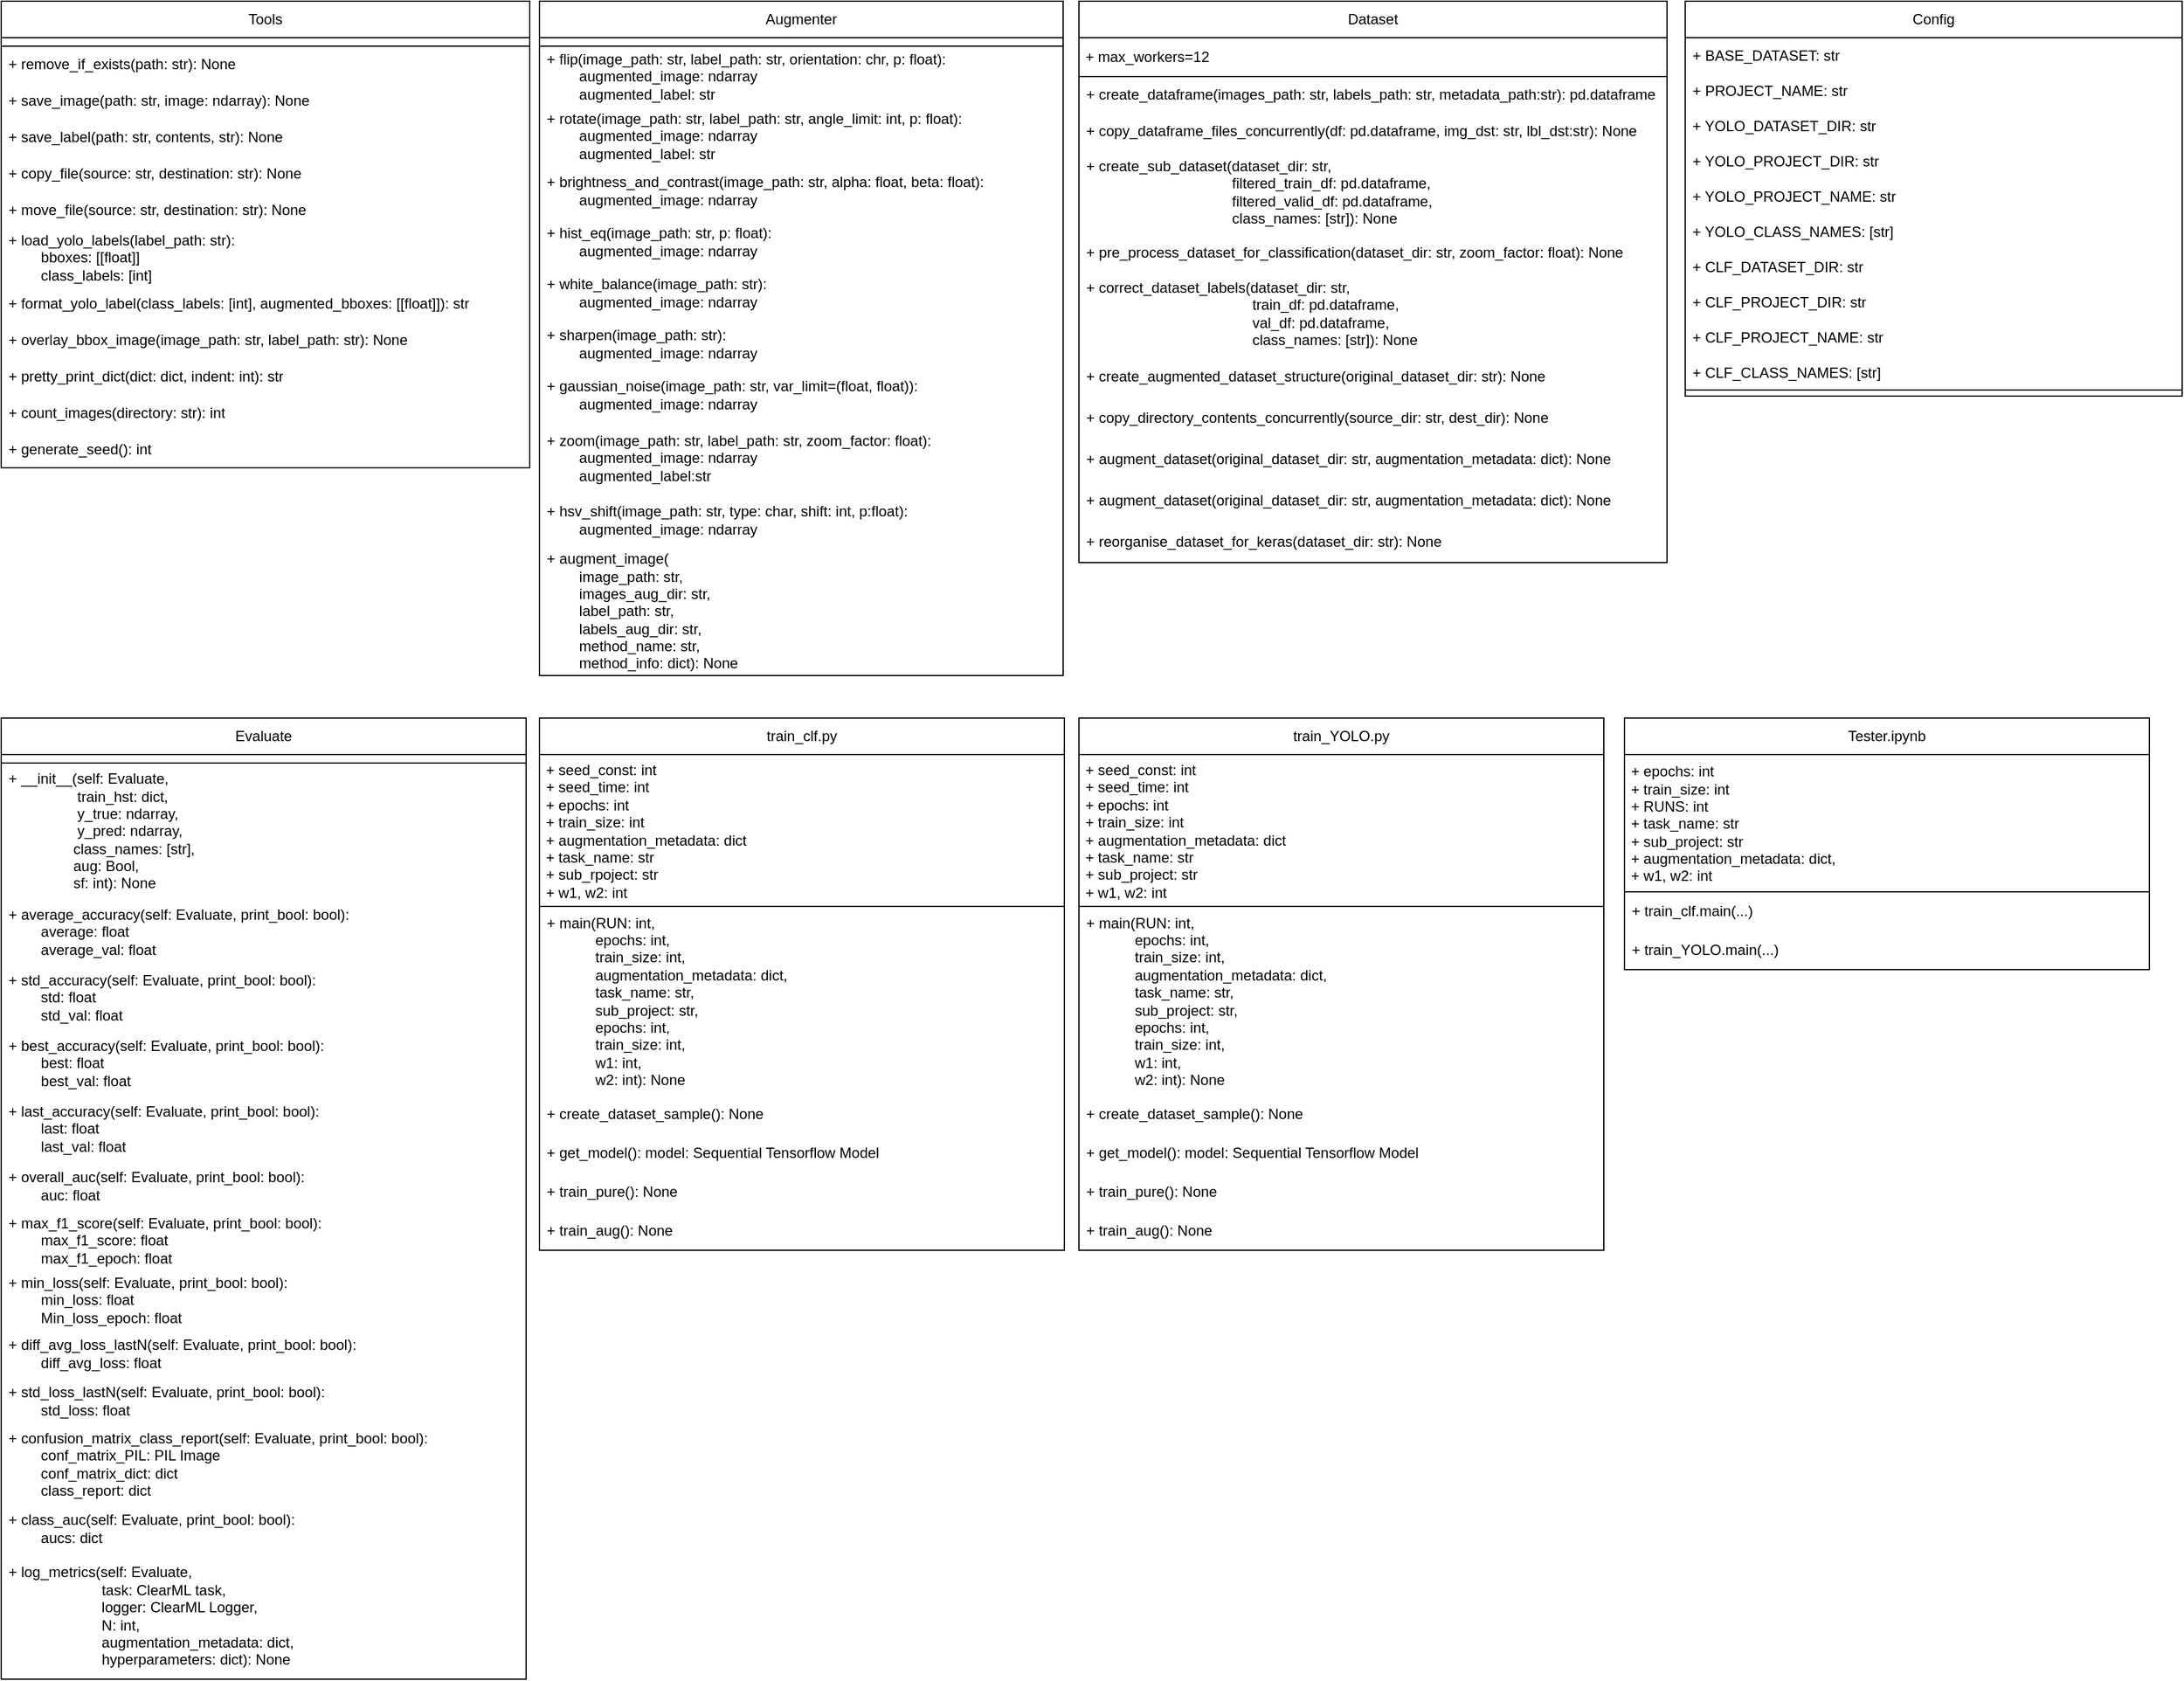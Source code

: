 <mxfile version="24.2.5" type="device">
  <diagram name="Page-1" id="jwdiSO0T2RPL26EpH5Y4">
    <mxGraphModel dx="2314" dy="1196" grid="0" gridSize="10" guides="1" tooltips="1" connect="1" arrows="1" fold="1" page="1" pageScale="1" pageWidth="3300" pageHeight="4681" math="0" shadow="0">
      <root>
        <mxCell id="0" />
        <mxCell id="1" parent="0" />
        <mxCell id="nGlid799hZtoj7pSC51s-5" value="Tools" style="swimlane;fontStyle=0;childLayout=stackLayout;horizontal=1;startSize=30;horizontalStack=0;resizeParent=1;resizeParentMax=0;resizeLast=0;collapsible=1;marginBottom=0;whiteSpace=wrap;html=1;" parent="1" vertex="1">
          <mxGeometry x="72" y="30" width="435" height="384" as="geometry">
            <mxRectangle x="72" y="30" width="63" height="30" as="alternateBounds" />
          </mxGeometry>
        </mxCell>
        <mxCell id="nGlid799hZtoj7pSC51s-9" value="" style="rounded=0;whiteSpace=wrap;html=1;" parent="nGlid799hZtoj7pSC51s-5" vertex="1">
          <mxGeometry y="30" width="435" height="7" as="geometry" />
        </mxCell>
        <mxCell id="nGlid799hZtoj7pSC51s-6" value="+ remove_if_exists(path: str): None" style="text;strokeColor=none;fillColor=none;align=left;verticalAlign=middle;spacingLeft=4;spacingRight=4;overflow=hidden;points=[[0,0.5],[1,0.5]];portConstraint=eastwest;rotatable=0;whiteSpace=wrap;html=1;" parent="nGlid799hZtoj7pSC51s-5" vertex="1">
          <mxGeometry y="37" width="435" height="30" as="geometry" />
        </mxCell>
        <mxCell id="nGlid799hZtoj7pSC51s-7" value="+ save_image(path: str, image: ndarray): None" style="text;strokeColor=none;fillColor=none;align=left;verticalAlign=middle;spacingLeft=4;spacingRight=4;overflow=hidden;points=[[0,0.5],[1,0.5]];portConstraint=eastwest;rotatable=0;whiteSpace=wrap;html=1;" parent="nGlid799hZtoj7pSC51s-5" vertex="1">
          <mxGeometry y="67" width="435" height="30" as="geometry" />
        </mxCell>
        <mxCell id="nGlid799hZtoj7pSC51s-8" value="+ save_label(path: str, contents, str): None" style="text;strokeColor=none;fillColor=none;align=left;verticalAlign=middle;spacingLeft=4;spacingRight=4;overflow=hidden;points=[[0,0.5],[1,0.5]];portConstraint=eastwest;rotatable=0;whiteSpace=wrap;html=1;" parent="nGlid799hZtoj7pSC51s-5" vertex="1">
          <mxGeometry y="97" width="435" height="30" as="geometry" />
        </mxCell>
        <mxCell id="nGlid799hZtoj7pSC51s-13" value="+ copy_file(source: str, destination: str): None&lt;span style=&quot;color: rgba(0, 0, 0, 0); font-family: monospace; font-size: 0px; text-wrap: nowrap;&quot;&gt;%3CmxGraphModel%3E%3Croot%3E%3CmxCell%20id%3D%220%22%2F%3E%3CmxCell%20id%3D%221%22%20parent%3D%220%22%2F%3E%3CmxCell%20id%3D%222%22%20value%3D%22%2B%20save_label(path%2C%20contents)%22%20style%3D%22text%3BstrokeColor%3Dnone%3BfillColor%3Dnone%3Balign%3Dleft%3BverticalAlign%3Dmiddle%3BspacingLeft%3D4%3BspacingRight%3D4%3Boverflow%3Dhidden%3Bpoints%3D%5B%5B0%2C0.5%5D%2C%5B1%2C0.5%5D%5D%3BportConstraint%3Deastwest%3Brotatable%3D0%3BwhiteSpace%3Dwrap%3Bhtml%3D1%3B%22%20vertex%3D%221%22%20parent%3D%221%22%3E%3CmxGeometry%20x%3D%2272%22%20y%3D%22127%22%20width%3D%22248%22%20height%3D%2230%22%20as%3D%22geometry%22%2F%3E%3C%2FmxCell%3E%3C%2Froot%3E%3C%2FmxGraphModel%3E&lt;/span&gt;" style="text;strokeColor=none;fillColor=none;align=left;verticalAlign=middle;spacingLeft=4;spacingRight=4;overflow=hidden;points=[[0,0.5],[1,0.5]];portConstraint=eastwest;rotatable=0;whiteSpace=wrap;html=1;" parent="nGlid799hZtoj7pSC51s-5" vertex="1">
          <mxGeometry y="127" width="435" height="30" as="geometry" />
        </mxCell>
        <mxCell id="nGlid799hZtoj7pSC51s-14" value="+ move_file(source: str, destination: str): None" style="text;strokeColor=none;fillColor=none;align=left;verticalAlign=middle;spacingLeft=4;spacingRight=4;overflow=hidden;points=[[0,0.5],[1,0.5]];portConstraint=eastwest;rotatable=0;whiteSpace=wrap;html=1;" parent="nGlid799hZtoj7pSC51s-5" vertex="1">
          <mxGeometry y="157" width="435" height="30" as="geometry" />
        </mxCell>
        <mxCell id="nGlid799hZtoj7pSC51s-15" value="+ load_yolo_labels(label_path: str): &lt;br&gt;&lt;span style=&quot;white-space: pre;&quot;&gt;&#x9;&lt;/span&gt;bboxes: [[float]]&lt;br&gt;&lt;span style=&quot;white-space: pre;&quot;&gt;&#x9;&lt;/span&gt;class_labels: [int]" style="text;strokeColor=none;fillColor=none;align=left;verticalAlign=middle;spacingLeft=4;spacingRight=4;overflow=hidden;points=[[0,0.5],[1,0.5]];portConstraint=eastwest;rotatable=0;whiteSpace=wrap;html=1;" parent="nGlid799hZtoj7pSC51s-5" vertex="1">
          <mxGeometry y="187" width="435" height="47" as="geometry" />
        </mxCell>
        <mxCell id="nGlid799hZtoj7pSC51s-16" value="+ format_yolo_label(class_labels: [int], augmented_bboxes: [[float]]): str" style="text;strokeColor=none;fillColor=none;align=left;verticalAlign=middle;spacingLeft=4;spacingRight=4;overflow=hidden;points=[[0,0.5],[1,0.5]];portConstraint=eastwest;rotatable=0;whiteSpace=wrap;html=1;" parent="nGlid799hZtoj7pSC51s-5" vertex="1">
          <mxGeometry y="234" width="435" height="30" as="geometry" />
        </mxCell>
        <mxCell id="nGlid799hZtoj7pSC51s-17" value="+ overlay_bbox_image(image_path: str, label_path: str): None" style="text;strokeColor=none;fillColor=none;align=left;verticalAlign=middle;spacingLeft=4;spacingRight=4;overflow=hidden;points=[[0,0.5],[1,0.5]];portConstraint=eastwest;rotatable=0;whiteSpace=wrap;html=1;" parent="nGlid799hZtoj7pSC51s-5" vertex="1">
          <mxGeometry y="264" width="435" height="30" as="geometry" />
        </mxCell>
        <mxCell id="nGlid799hZtoj7pSC51s-18" value="+ pretty_print_dict(dict: dict, indent: int): str" style="text;strokeColor=none;fillColor=none;align=left;verticalAlign=middle;spacingLeft=4;spacingRight=4;overflow=hidden;points=[[0,0.5],[1,0.5]];portConstraint=eastwest;rotatable=0;whiteSpace=wrap;html=1;" parent="nGlid799hZtoj7pSC51s-5" vertex="1">
          <mxGeometry y="294" width="435" height="30" as="geometry" />
        </mxCell>
        <mxCell id="nGlid799hZtoj7pSC51s-19" value="+ count_images(directory: str): int" style="text;strokeColor=none;fillColor=none;align=left;verticalAlign=middle;spacingLeft=4;spacingRight=4;overflow=hidden;points=[[0,0.5],[1,0.5]];portConstraint=eastwest;rotatable=0;whiteSpace=wrap;html=1;" parent="nGlid799hZtoj7pSC51s-5" vertex="1">
          <mxGeometry y="324" width="435" height="30" as="geometry" />
        </mxCell>
        <mxCell id="nGlid799hZtoj7pSC51s-20" value="+ generate_seed(): int" style="text;strokeColor=none;fillColor=none;align=left;verticalAlign=middle;spacingLeft=4;spacingRight=4;overflow=hidden;points=[[0,0.5],[1,0.5]];portConstraint=eastwest;rotatable=0;whiteSpace=wrap;html=1;" parent="nGlid799hZtoj7pSC51s-5" vertex="1">
          <mxGeometry y="354" width="435" height="30" as="geometry" />
        </mxCell>
        <mxCell id="nGlid799hZtoj7pSC51s-21" value="Augmenter" style="swimlane;fontStyle=0;childLayout=stackLayout;horizontal=1;startSize=30;horizontalStack=0;resizeParent=1;resizeParentMax=0;resizeLast=0;collapsible=1;marginBottom=0;whiteSpace=wrap;html=1;" parent="1" vertex="1">
          <mxGeometry x="515" y="30" width="431" height="555" as="geometry">
            <mxRectangle x="72" y="30" width="63" height="30" as="alternateBounds" />
          </mxGeometry>
        </mxCell>
        <mxCell id="nGlid799hZtoj7pSC51s-22" value="" style="rounded=0;whiteSpace=wrap;html=1;" parent="nGlid799hZtoj7pSC51s-21" vertex="1">
          <mxGeometry y="30" width="431" height="7" as="geometry" />
        </mxCell>
        <mxCell id="nGlid799hZtoj7pSC51s-23" value="+ flip(image_path: str, label_path: str, orientation: chr, p: float):&lt;br&gt;&lt;span style=&quot;white-space: pre;&quot;&gt;&#x9;&lt;/span&gt;augmented_image: ndarray&lt;div&gt;&lt;span style=&quot;white-space: pre;&quot;&gt;&#x9;&lt;/span&gt;augmented_label: str&lt;br&gt;&lt;/div&gt;" style="text;strokeColor=none;fillColor=none;align=left;verticalAlign=middle;spacingLeft=4;spacingRight=4;overflow=hidden;points=[[0,0.5],[1,0.5]];portConstraint=eastwest;rotatable=0;whiteSpace=wrap;html=1;" parent="nGlid799hZtoj7pSC51s-21" vertex="1">
          <mxGeometry y="37" width="431" height="50" as="geometry" />
        </mxCell>
        <mxCell id="nGlid799hZtoj7pSC51s-34" value="+ rotate(image_path: str, label_path: str, angle_limit: int, p: float):&lt;br&gt;&lt;span style=&quot;white-space: pre;&quot;&gt;&#x9;&lt;/span&gt;augmented_image: ndarray&lt;div&gt;&lt;span style=&quot;white-space: pre;&quot;&gt;&#x9;&lt;/span&gt;augmented_label: str&lt;br&gt;&lt;/div&gt;" style="text;strokeColor=none;fillColor=none;align=left;verticalAlign=middle;spacingLeft=4;spacingRight=4;overflow=hidden;points=[[0,0.5],[1,0.5]];portConstraint=eastwest;rotatable=0;whiteSpace=wrap;html=1;" parent="nGlid799hZtoj7pSC51s-21" vertex="1">
          <mxGeometry y="87" width="431" height="48" as="geometry" />
        </mxCell>
        <mxCell id="nGlid799hZtoj7pSC51s-35" value="+ brightness_and_contrast(image_path: str, alpha: float, beta: float):&lt;br&gt;&lt;span style=&quot;white-space: pre;&quot;&gt;&#x9;&lt;/span&gt;augmented_image: ndarray" style="text;strokeColor=none;fillColor=none;align=left;verticalAlign=middle;spacingLeft=4;spacingRight=4;overflow=hidden;points=[[0,0.5],[1,0.5]];portConstraint=eastwest;rotatable=0;whiteSpace=wrap;html=1;" parent="nGlid799hZtoj7pSC51s-21" vertex="1">
          <mxGeometry y="135" width="431" height="42" as="geometry" />
        </mxCell>
        <mxCell id="nGlid799hZtoj7pSC51s-36" value="+ hist_eq(image_path: str, p: float):&lt;br&gt;&lt;span style=&quot;white-space: pre;&quot;&gt;&#x9;&lt;/span&gt;augmented_image: ndarray" style="text;strokeColor=none;fillColor=none;align=left;verticalAlign=middle;spacingLeft=4;spacingRight=4;overflow=hidden;points=[[0,0.5],[1,0.5]];portConstraint=eastwest;rotatable=0;whiteSpace=wrap;html=1;" parent="nGlid799hZtoj7pSC51s-21" vertex="1">
          <mxGeometry y="177" width="431" height="42" as="geometry" />
        </mxCell>
        <mxCell id="nGlid799hZtoj7pSC51s-37" value="+ white_balance(image_path: str):&lt;br&gt;&lt;span style=&quot;white-space: pre;&quot;&gt;&#x9;&lt;/span&gt;augmented_image: ndarray" style="text;strokeColor=none;fillColor=none;align=left;verticalAlign=middle;spacingLeft=4;spacingRight=4;overflow=hidden;points=[[0,0.5],[1,0.5]];portConstraint=eastwest;rotatable=0;whiteSpace=wrap;html=1;" parent="nGlid799hZtoj7pSC51s-21" vertex="1">
          <mxGeometry y="219" width="431" height="42" as="geometry" />
        </mxCell>
        <mxCell id="nGlid799hZtoj7pSC51s-38" value="+ sharpen(image_path: str):&lt;br&gt;&lt;span style=&quot;white-space: pre;&quot;&gt;&#x9;&lt;/span&gt;augmented_image: ndarray" style="text;strokeColor=none;fillColor=none;align=left;verticalAlign=middle;spacingLeft=4;spacingRight=4;overflow=hidden;points=[[0,0.5],[1,0.5]];portConstraint=eastwest;rotatable=0;whiteSpace=wrap;html=1;" parent="nGlid799hZtoj7pSC51s-21" vertex="1">
          <mxGeometry y="261" width="431" height="42" as="geometry" />
        </mxCell>
        <mxCell id="nGlid799hZtoj7pSC51s-39" value="+ gaussian_noise(image_path: str, var_limit=(float, float)):&lt;br&gt;&lt;span style=&quot;white-space: pre;&quot;&gt;&#x9;&lt;/span&gt;augmented_image: ndarray" style="text;strokeColor=none;fillColor=none;align=left;verticalAlign=middle;spacingLeft=4;spacingRight=4;overflow=hidden;points=[[0,0.5],[1,0.5]];portConstraint=eastwest;rotatable=0;whiteSpace=wrap;html=1;" parent="nGlid799hZtoj7pSC51s-21" vertex="1">
          <mxGeometry y="303" width="431" height="42" as="geometry" />
        </mxCell>
        <mxCell id="nGlid799hZtoj7pSC51s-40" value="+ zoom(image_path: str, label_path: str, zoom_factor: float):&lt;br&gt;&lt;span style=&quot;white-space: pre;&quot;&gt;&#x9;&lt;/span&gt;augmented_image: ndarray&lt;div&gt;&lt;span style=&quot;white-space: pre;&quot;&gt;&#x9;&lt;/span&gt;augmented_label:str&lt;br&gt;&lt;/div&gt;" style="text;strokeColor=none;fillColor=none;align=left;verticalAlign=middle;spacingLeft=4;spacingRight=4;overflow=hidden;points=[[0,0.5],[1,0.5]];portConstraint=eastwest;rotatable=0;whiteSpace=wrap;html=1;" parent="nGlid799hZtoj7pSC51s-21" vertex="1">
          <mxGeometry y="345" width="431" height="61" as="geometry" />
        </mxCell>
        <mxCell id="nGlid799hZtoj7pSC51s-41" value="+ hsv_shift(image_path: str, type: char, shift: int, p:float):&lt;br&gt;&lt;span style=&quot;white-space: pre;&quot;&gt;&#x9;&lt;/span&gt;augmented_image: ndarray" style="text;strokeColor=none;fillColor=none;align=left;verticalAlign=middle;spacingLeft=4;spacingRight=4;overflow=hidden;points=[[0,0.5],[1,0.5]];portConstraint=eastwest;rotatable=0;whiteSpace=wrap;html=1;" parent="nGlid799hZtoj7pSC51s-21" vertex="1">
          <mxGeometry y="406" width="431" height="42" as="geometry" />
        </mxCell>
        <mxCell id="nGlid799hZtoj7pSC51s-42" value="+ augment_image(&lt;div&gt;&lt;span style=&quot;white-space: pre;&quot;&gt;&#x9;&lt;/span&gt;image_path: str,&amp;nbsp;&lt;/div&gt;&lt;div&gt;&lt;span style=&quot;white-space: pre;&quot;&gt;&#x9;&lt;/span&gt;images_aug_dir: str,&amp;nbsp;&lt;/div&gt;&lt;div&gt;&lt;span style=&quot;white-space: pre;&quot;&gt;&#x9;&lt;/span&gt;label_path: str,&lt;/div&gt;&lt;div&gt;&lt;span style=&quot;white-space: pre;&quot;&gt;&#x9;&lt;/span&gt;labels_aug_dir: str,&amp;nbsp;&lt;br&gt;&lt;/div&gt;&lt;div&gt;&lt;span style=&quot;white-space: pre;&quot;&gt;&#x9;&lt;/span&gt;method_name: str,&amp;nbsp;&lt;br&gt;&lt;/div&gt;&lt;div&gt;&lt;span style=&quot;white-space: pre;&quot;&gt;&#x9;&lt;/span&gt;method_info: dict): None&lt;/div&gt;" style="text;strokeColor=none;fillColor=none;align=left;verticalAlign=middle;spacingLeft=4;spacingRight=4;overflow=hidden;points=[[0,0.5],[1,0.5]];portConstraint=eastwest;rotatable=0;whiteSpace=wrap;html=1;" parent="nGlid799hZtoj7pSC51s-21" vertex="1">
          <mxGeometry y="448" width="431" height="107" as="geometry" />
        </mxCell>
        <mxCell id="nGlid799hZtoj7pSC51s-43" value="Dataset" style="swimlane;fontStyle=0;childLayout=stackLayout;horizontal=1;startSize=30;horizontalStack=0;resizeParent=1;resizeParentMax=0;resizeLast=0;collapsible=1;marginBottom=0;whiteSpace=wrap;html=1;" parent="1" vertex="1">
          <mxGeometry x="959" y="30" width="484" height="462" as="geometry">
            <mxRectangle x="72" y="30" width="63" height="30" as="alternateBounds" />
          </mxGeometry>
        </mxCell>
        <mxCell id="nGlid799hZtoj7pSC51s-44" value="&amp;nbsp;+ max_workers=12" style="rounded=0;whiteSpace=wrap;html=1;align=left;" parent="nGlid799hZtoj7pSC51s-43" vertex="1">
          <mxGeometry y="30" width="484" height="32" as="geometry" />
        </mxCell>
        <mxCell id="nGlid799hZtoj7pSC51s-55" value="+ create_dataframe(images_path: str, labels_path: str, metadata_path:str): pd.dataframe" style="text;strokeColor=none;fillColor=none;align=left;verticalAlign=middle;spacingLeft=4;spacingRight=4;overflow=hidden;points=[[0,0.5],[1,0.5]];portConstraint=eastwest;rotatable=0;whiteSpace=wrap;html=1;" parent="nGlid799hZtoj7pSC51s-43" vertex="1">
          <mxGeometry y="62" width="484" height="29" as="geometry" />
        </mxCell>
        <mxCell id="nGlid799hZtoj7pSC51s-58" value="+ copy_dataframe_files_concurrently(df: pd.dataframe, img_dst: str, lbl_dst:str): None" style="text;strokeColor=none;fillColor=none;align=left;verticalAlign=middle;spacingLeft=4;spacingRight=4;overflow=hidden;points=[[0,0.5],[1,0.5]];portConstraint=eastwest;rotatable=0;whiteSpace=wrap;html=1;" parent="nGlid799hZtoj7pSC51s-43" vertex="1">
          <mxGeometry y="91" width="484" height="31" as="geometry" />
        </mxCell>
        <mxCell id="nGlid799hZtoj7pSC51s-59" value="+ create_sub_dataset(dataset_dir: str,&lt;div&gt;&lt;span style=&quot;white-space: pre;&quot;&gt;&#x9;&lt;/span&gt;&lt;span style=&quot;white-space: pre;&quot;&gt;&#x9;&lt;/span&gt;&lt;span style=&quot;white-space: pre;&quot;&gt;&#x9;&lt;/span&gt;&lt;span style=&quot;white-space: pre;&quot;&gt;&#x9;&lt;/span&gt;&amp;nbsp; &amp;nbsp; filtered_train_df: pd.dataframe,&amp;nbsp;&lt;/div&gt;&lt;div&gt;&lt;span style=&quot;white-space: pre;&quot;&gt;&#x9;&lt;/span&gt;&lt;span style=&quot;white-space: pre;&quot;&gt;&#x9;&lt;/span&gt;&lt;span style=&quot;white-space: pre;&quot;&gt;&#x9;&lt;/span&gt;&lt;span style=&quot;white-space: pre;&quot;&gt;&#x9;&lt;/span&gt;&amp;nbsp; &amp;nbsp; filtered_valid_df: pd.dataframe,&lt;/div&gt;&lt;div&gt;&lt;span style=&quot;white-space: pre;&quot;&gt;&#x9;&lt;/span&gt;&lt;span style=&quot;white-space: pre;&quot;&gt;&#x9;&lt;/span&gt;&lt;span style=&quot;white-space: pre;&quot;&gt;&#x9;&lt;/span&gt;&lt;span style=&quot;white-space: pre;&quot;&gt;&#x9;&lt;/span&gt;&amp;nbsp; &amp;nbsp; class_names: [str]): None&lt;/div&gt;" style="text;strokeColor=none;fillColor=none;align=left;verticalAlign=middle;spacingLeft=4;spacingRight=4;overflow=hidden;points=[[0,0.5],[1,0.5]];portConstraint=eastwest;rotatable=0;whiteSpace=wrap;html=1;" parent="nGlid799hZtoj7pSC51s-43" vertex="1">
          <mxGeometry y="122" width="484" height="70" as="geometry" />
        </mxCell>
        <mxCell id="nGlid799hZtoj7pSC51s-60" value="+ pre_process_dataset_for_classification(dataset_dir: str,&amp;nbsp;&lt;span style=&quot;background-color: initial;&quot;&gt;zoom_factor: float&lt;/span&gt;&lt;span style=&quot;background-color: initial;&quot;&gt;): None&lt;/span&gt;" style="text;strokeColor=none;fillColor=none;align=left;verticalAlign=middle;spacingLeft=4;spacingRight=4;overflow=hidden;points=[[0,0.5],[1,0.5]];portConstraint=eastwest;rotatable=0;whiteSpace=wrap;html=1;" parent="nGlid799hZtoj7pSC51s-43" vertex="1">
          <mxGeometry y="192" width="484" height="30" as="geometry" />
        </mxCell>
        <mxCell id="nGlid799hZtoj7pSC51s-61" value="+ correct_dataset_labels(dataset_dir: str,&lt;div&gt;&lt;span style=&quot;white-space: pre;&quot;&gt;&#x9;&lt;/span&gt;&lt;span style=&quot;white-space: pre;&quot;&gt;&#x9;&lt;/span&gt;&lt;span style=&quot;white-space: pre;&quot;&gt;&#x9;&lt;/span&gt;&lt;span style=&quot;white-space: pre;&quot;&gt;&#x9;&lt;/span&gt;&amp;nbsp; &amp;nbsp; &amp;nbsp; &amp;nbsp; &amp;nbsp;train_df: pd.dataframe,&amp;nbsp;&lt;/div&gt;&lt;div&gt;&lt;span style=&quot;white-space: pre;&quot;&gt;&#x9;&lt;/span&gt;&lt;span style=&quot;white-space: pre;&quot;&gt;&#x9;&lt;/span&gt;&lt;span style=&quot;white-space: pre;&quot;&gt;&#x9;&lt;/span&gt;&lt;span style=&quot;white-space: pre;&quot;&gt;&#x9;&lt;/span&gt;&amp;nbsp; &amp;nbsp; &amp;nbsp; &amp;nbsp; &amp;nbsp;val_df: pd.dataframe,&lt;/div&gt;&lt;div&gt;&lt;span style=&quot;white-space: pre;&quot;&gt;&#x9;&lt;/span&gt;&lt;span style=&quot;white-space: pre;&quot;&gt;&#x9;&lt;/span&gt;&lt;span style=&quot;white-space: pre;&quot;&gt;&#x9;&lt;/span&gt;&lt;span style=&quot;white-space: pre;&quot;&gt;&#x9;&lt;/span&gt;&amp;nbsp; &amp;nbsp; &amp;nbsp; &amp;nbsp; &amp;nbsp;class_names: [str]): None&lt;/div&gt;" style="text;strokeColor=none;fillColor=none;align=left;verticalAlign=middle;spacingLeft=4;spacingRight=4;overflow=hidden;points=[[0,0.5],[1,0.5]];portConstraint=eastwest;rotatable=0;whiteSpace=wrap;html=1;" parent="nGlid799hZtoj7pSC51s-43" vertex="1">
          <mxGeometry y="222" width="484" height="70" as="geometry" />
        </mxCell>
        <mxCell id="nGlid799hZtoj7pSC51s-62" value="+ create_augmented_dataset_structure(original_dataset_dir: str): None" style="text;strokeColor=none;fillColor=none;align=left;verticalAlign=middle;spacingLeft=4;spacingRight=4;overflow=hidden;points=[[0,0.5],[1,0.5]];portConstraint=eastwest;rotatable=0;whiteSpace=wrap;html=1;" parent="nGlid799hZtoj7pSC51s-43" vertex="1">
          <mxGeometry y="292" width="484" height="34" as="geometry" />
        </mxCell>
        <mxCell id="nGlid799hZtoj7pSC51s-63" value="+ copy_directory_contents_concurrently(source_dir: str, dest_dir): None" style="text;strokeColor=none;fillColor=none;align=left;verticalAlign=middle;spacingLeft=4;spacingRight=4;overflow=hidden;points=[[0,0.5],[1,0.5]];portConstraint=eastwest;rotatable=0;whiteSpace=wrap;html=1;" parent="nGlid799hZtoj7pSC51s-43" vertex="1">
          <mxGeometry y="326" width="484" height="34" as="geometry" />
        </mxCell>
        <mxCell id="nGlid799hZtoj7pSC51s-64" value="+ augment_dataset(original_dataset_dir: str, augmentation_metadata: dict): None" style="text;strokeColor=none;fillColor=none;align=left;verticalAlign=middle;spacingLeft=4;spacingRight=4;overflow=hidden;points=[[0,0.5],[1,0.5]];portConstraint=eastwest;rotatable=0;whiteSpace=wrap;html=1;" parent="nGlid799hZtoj7pSC51s-43" vertex="1">
          <mxGeometry y="360" width="484" height="34" as="geometry" />
        </mxCell>
        <mxCell id="nGlid799hZtoj7pSC51s-65" value="+ augment_dataset(original_dataset_dir: str, augmentation_metadata: dict): None" style="text;strokeColor=none;fillColor=none;align=left;verticalAlign=middle;spacingLeft=4;spacingRight=4;overflow=hidden;points=[[0,0.5],[1,0.5]];portConstraint=eastwest;rotatable=0;whiteSpace=wrap;html=1;" parent="nGlid799hZtoj7pSC51s-43" vertex="1">
          <mxGeometry y="394" width="484" height="34" as="geometry" />
        </mxCell>
        <mxCell id="nGlid799hZtoj7pSC51s-66" value="+ reorganise_dataset_for_keras(dataset_dir: str): None" style="text;strokeColor=none;fillColor=none;align=left;verticalAlign=middle;spacingLeft=4;spacingRight=4;overflow=hidden;points=[[0,0.5],[1,0.5]];portConstraint=eastwest;rotatable=0;whiteSpace=wrap;html=1;" parent="nGlid799hZtoj7pSC51s-43" vertex="1">
          <mxGeometry y="428" width="484" height="34" as="geometry" />
        </mxCell>
        <mxCell id="nGlid799hZtoj7pSC51s-67" value="Config" style="swimlane;fontStyle=0;childLayout=stackLayout;horizontal=1;startSize=30;horizontalStack=0;resizeParent=1;resizeParentMax=0;resizeLast=0;collapsible=1;marginBottom=0;whiteSpace=wrap;html=1;" parent="1" vertex="1">
          <mxGeometry x="1458" y="30" width="409" height="325" as="geometry">
            <mxRectangle x="72" y="30" width="63" height="30" as="alternateBounds" />
          </mxGeometry>
        </mxCell>
        <mxCell id="nGlid799hZtoj7pSC51s-69" value="+ BASE_DATASET: str" style="text;strokeColor=none;fillColor=none;align=left;verticalAlign=middle;spacingLeft=4;spacingRight=4;overflow=hidden;points=[[0,0.5],[1,0.5]];portConstraint=eastwest;rotatable=0;whiteSpace=wrap;html=1;" parent="nGlid799hZtoj7pSC51s-67" vertex="1">
          <mxGeometry y="30" width="409" height="29" as="geometry" />
        </mxCell>
        <mxCell id="nGlid799hZtoj7pSC51s-80" value="+ PROJECT_NAME: str" style="text;strokeColor=none;fillColor=none;align=left;verticalAlign=middle;spacingLeft=4;spacingRight=4;overflow=hidden;points=[[0,0.5],[1,0.5]];portConstraint=eastwest;rotatable=0;whiteSpace=wrap;html=1;" parent="nGlid799hZtoj7pSC51s-67" vertex="1">
          <mxGeometry y="59" width="409" height="29" as="geometry" />
        </mxCell>
        <mxCell id="nGlid799hZtoj7pSC51s-81" value="+ YOLO_DATASET_DIR: str" style="text;strokeColor=none;fillColor=none;align=left;verticalAlign=middle;spacingLeft=4;spacingRight=4;overflow=hidden;points=[[0,0.5],[1,0.5]];portConstraint=eastwest;rotatable=0;whiteSpace=wrap;html=1;" parent="nGlid799hZtoj7pSC51s-67" vertex="1">
          <mxGeometry y="88" width="409" height="29" as="geometry" />
        </mxCell>
        <mxCell id="nGlid799hZtoj7pSC51s-82" value="+ YOLO_PROJECT_DIR: str" style="text;strokeColor=none;fillColor=none;align=left;verticalAlign=middle;spacingLeft=4;spacingRight=4;overflow=hidden;points=[[0,0.5],[1,0.5]];portConstraint=eastwest;rotatable=0;whiteSpace=wrap;html=1;" parent="nGlid799hZtoj7pSC51s-67" vertex="1">
          <mxGeometry y="117" width="409" height="29" as="geometry" />
        </mxCell>
        <mxCell id="nGlid799hZtoj7pSC51s-83" value="+ YOLO_PROJECT_NAME: str" style="text;strokeColor=none;fillColor=none;align=left;verticalAlign=middle;spacingLeft=4;spacingRight=4;overflow=hidden;points=[[0,0.5],[1,0.5]];portConstraint=eastwest;rotatable=0;whiteSpace=wrap;html=1;" parent="nGlid799hZtoj7pSC51s-67" vertex="1">
          <mxGeometry y="146" width="409" height="29" as="geometry" />
        </mxCell>
        <mxCell id="nGlid799hZtoj7pSC51s-84" value="+ YOLO_CLASS_NAMES: [str]" style="text;strokeColor=none;fillColor=none;align=left;verticalAlign=middle;spacingLeft=4;spacingRight=4;overflow=hidden;points=[[0,0.5],[1,0.5]];portConstraint=eastwest;rotatable=0;whiteSpace=wrap;html=1;" parent="nGlid799hZtoj7pSC51s-67" vertex="1">
          <mxGeometry y="175" width="409" height="29" as="geometry" />
        </mxCell>
        <mxCell id="nGlid799hZtoj7pSC51s-85" value="+ CLF_DATASET_DIR: str" style="text;strokeColor=none;fillColor=none;align=left;verticalAlign=middle;spacingLeft=4;spacingRight=4;overflow=hidden;points=[[0,0.5],[1,0.5]];portConstraint=eastwest;rotatable=0;whiteSpace=wrap;html=1;" parent="nGlid799hZtoj7pSC51s-67" vertex="1">
          <mxGeometry y="204" width="409" height="29" as="geometry" />
        </mxCell>
        <mxCell id="nGlid799hZtoj7pSC51s-86" value="+ CLF_PROJECT_DIR: str" style="text;strokeColor=none;fillColor=none;align=left;verticalAlign=middle;spacingLeft=4;spacingRight=4;overflow=hidden;points=[[0,0.5],[1,0.5]];portConstraint=eastwest;rotatable=0;whiteSpace=wrap;html=1;" parent="nGlid799hZtoj7pSC51s-67" vertex="1">
          <mxGeometry y="233" width="409" height="29" as="geometry" />
        </mxCell>
        <mxCell id="nGlid799hZtoj7pSC51s-87" value="+ CLF_PROJECT_NAME: str" style="text;strokeColor=none;fillColor=none;align=left;verticalAlign=middle;spacingLeft=4;spacingRight=4;overflow=hidden;points=[[0,0.5],[1,0.5]];portConstraint=eastwest;rotatable=0;whiteSpace=wrap;html=1;" parent="nGlid799hZtoj7pSC51s-67" vertex="1">
          <mxGeometry y="262" width="409" height="29" as="geometry" />
        </mxCell>
        <mxCell id="nGlid799hZtoj7pSC51s-88" value="+ CLF_CLASS_NAMES: [str]" style="text;strokeColor=none;fillColor=none;align=left;verticalAlign=middle;spacingLeft=4;spacingRight=4;overflow=hidden;points=[[0,0.5],[1,0.5]];portConstraint=eastwest;rotatable=0;whiteSpace=wrap;html=1;" parent="nGlid799hZtoj7pSC51s-67" vertex="1">
          <mxGeometry y="291" width="409" height="29" as="geometry" />
        </mxCell>
        <mxCell id="nGlid799hZtoj7pSC51s-68" value="" style="rounded=0;whiteSpace=wrap;html=1;align=left;" parent="nGlid799hZtoj7pSC51s-67" vertex="1">
          <mxGeometry y="320" width="409" height="5" as="geometry" />
        </mxCell>
        <mxCell id="nGlid799hZtoj7pSC51s-89" value="Evaluate" style="swimlane;fontStyle=0;childLayout=stackLayout;horizontal=1;startSize=30;horizontalStack=0;resizeParent=1;resizeParentMax=0;resizeLast=0;collapsible=1;marginBottom=0;whiteSpace=wrap;html=1;" parent="1" vertex="1">
          <mxGeometry x="72" y="620" width="432" height="791" as="geometry">
            <mxRectangle x="72" y="30" width="63" height="30" as="alternateBounds" />
          </mxGeometry>
        </mxCell>
        <mxCell id="nGlid799hZtoj7pSC51s-90" value="" style="rounded=0;whiteSpace=wrap;html=1;" parent="nGlid799hZtoj7pSC51s-89" vertex="1">
          <mxGeometry y="30" width="432" height="7" as="geometry" />
        </mxCell>
        <mxCell id="nGlid799hZtoj7pSC51s-91" value="+ __init__(self: Evaluate, &lt;br&gt;&lt;span style=&quot;white-space: pre;&quot;&gt;&#x9;&lt;/span&gt;&lt;span style=&quot;white-space: pre;&quot;&gt;&#x9;&lt;/span&gt;&amp;nbsp;train_hst: dict, &lt;br&gt;&amp;nbsp;&lt;span style=&quot;white-space: pre;&quot;&gt;&#x9;&lt;/span&gt;&lt;span style=&quot;white-space: pre;&quot;&gt;&#x9;&lt;/span&gt;&amp;nbsp;y_true: ndarray, &lt;br&gt;&lt;span style=&quot;white-space: pre;&quot;&gt;&#x9;&lt;/span&gt;&lt;span style=&quot;white-space: pre;&quot;&gt;&#x9;&lt;/span&gt;&amp;nbsp;y_pred: ndarray,&amp;nbsp;&lt;div&gt;&lt;span style=&quot;white-space: pre;&quot;&gt;&#x9;&lt;/span&gt;&lt;span style=&quot;white-space: pre;&quot;&gt;&#x9;&lt;/span&gt;class_names: [str], &lt;br&gt;&lt;span style=&quot;white-space: pre;&quot;&gt;&#x9;&lt;/span&gt;&lt;span style=&quot;white-space: pre;&quot;&gt;&#x9;&lt;/span&gt;aug: Bool, &lt;br&gt;&lt;span style=&quot;white-space: pre;&quot;&gt;&#x9;&lt;/span&gt;&lt;span style=&quot;white-space: pre;&quot;&gt;&#x9;&lt;/span&gt;sf: int): None&amp;nbsp;&lt;/div&gt;" style="text;strokeColor=none;fillColor=none;align=left;verticalAlign=middle;spacingLeft=4;spacingRight=4;overflow=hidden;points=[[0,0.5],[1,0.5]];portConstraint=eastwest;rotatable=0;whiteSpace=wrap;html=1;" parent="nGlid799hZtoj7pSC51s-89" vertex="1">
          <mxGeometry y="37" width="432" height="112" as="geometry" />
        </mxCell>
        <mxCell id="nGlid799hZtoj7pSC51s-103" value="+ average_accuracy(self: Evaluate, print_bool: bool):&amp;nbsp;&lt;div&gt;&lt;span style=&quot;white-space: pre;&quot;&gt;&#x9;&lt;/span&gt;average: float&lt;br&gt;&lt;/div&gt;&lt;div&gt;&lt;span style=&quot;white-space: pre;&quot;&gt;&#x9;&lt;/span&gt;average_val: float&lt;br&gt;&lt;/div&gt;" style="text;strokeColor=none;fillColor=none;align=left;verticalAlign=middle;spacingLeft=4;spacingRight=4;overflow=hidden;points=[[0,0.5],[1,0.5]];portConstraint=eastwest;rotatable=0;whiteSpace=wrap;html=1;" parent="nGlid799hZtoj7pSC51s-89" vertex="1">
          <mxGeometry y="149" width="432" height="54" as="geometry" />
        </mxCell>
        <mxCell id="nGlid799hZtoj7pSC51s-104" value="+ std_accuracy(self: Evaluate, print_bool: bool):&amp;nbsp;&lt;div&gt;&lt;span style=&quot;white-space: pre;&quot;&gt;&#x9;&lt;/span&gt;std: float&lt;br&gt;&lt;/div&gt;&lt;div&gt;&lt;span style=&quot;white-space: pre;&quot;&gt;&#x9;&lt;/span&gt;std_val: float&lt;br&gt;&lt;/div&gt;" style="text;strokeColor=none;fillColor=none;align=left;verticalAlign=middle;spacingLeft=4;spacingRight=4;overflow=hidden;points=[[0,0.5],[1,0.5]];portConstraint=eastwest;rotatable=0;whiteSpace=wrap;html=1;" parent="nGlid799hZtoj7pSC51s-89" vertex="1">
          <mxGeometry y="203" width="432" height="54" as="geometry" />
        </mxCell>
        <mxCell id="nGlid799hZtoj7pSC51s-105" value="+ best_accuracy(self: Evaluate, print_bool: bool):&amp;nbsp;&lt;div&gt;&lt;span style=&quot;white-space: pre;&quot;&gt;&#x9;&lt;/span&gt;best: float&lt;br&gt;&lt;/div&gt;&lt;div&gt;&lt;span style=&quot;white-space: pre;&quot;&gt;&#x9;&lt;/span&gt;best_val: float&lt;br&gt;&lt;/div&gt;" style="text;strokeColor=none;fillColor=none;align=left;verticalAlign=middle;spacingLeft=4;spacingRight=4;overflow=hidden;points=[[0,0.5],[1,0.5]];portConstraint=eastwest;rotatable=0;whiteSpace=wrap;html=1;" parent="nGlid799hZtoj7pSC51s-89" vertex="1">
          <mxGeometry y="257" width="432" height="54" as="geometry" />
        </mxCell>
        <mxCell id="nGlid799hZtoj7pSC51s-106" value="+ last_accuracy(self: Evaluate, print_bool: bool):&amp;nbsp;&lt;div&gt;&lt;span style=&quot;white-space: pre;&quot;&gt;&#x9;&lt;/span&gt;last: float&lt;br&gt;&lt;/div&gt;&lt;div&gt;&lt;span style=&quot;white-space: pre;&quot;&gt;&#x9;&lt;/span&gt;last_val: float&lt;br&gt;&lt;/div&gt;" style="text;strokeColor=none;fillColor=none;align=left;verticalAlign=middle;spacingLeft=4;spacingRight=4;overflow=hidden;points=[[0,0.5],[1,0.5]];portConstraint=eastwest;rotatable=0;whiteSpace=wrap;html=1;" parent="nGlid799hZtoj7pSC51s-89" vertex="1">
          <mxGeometry y="311" width="432" height="54" as="geometry" />
        </mxCell>
        <mxCell id="nGlid799hZtoj7pSC51s-107" value="+ overall_auc(self: Evaluate, print_bool: bool):&amp;nbsp;&lt;div&gt;&lt;span style=&quot;white-space: pre;&quot;&gt;&#x9;&lt;/span&gt;auc: float&lt;/div&gt;" style="text;strokeColor=none;fillColor=none;align=left;verticalAlign=middle;spacingLeft=4;spacingRight=4;overflow=hidden;points=[[0,0.5],[1,0.5]];portConstraint=eastwest;rotatable=0;whiteSpace=wrap;html=1;" parent="nGlid799hZtoj7pSC51s-89" vertex="1">
          <mxGeometry y="365" width="432" height="40" as="geometry" />
        </mxCell>
        <mxCell id="nGlid799hZtoj7pSC51s-108" value="+ max_f1_score(self: Evaluate, print_bool: bool):&amp;nbsp;&lt;div&gt;&lt;span style=&quot;white-space: pre;&quot;&gt;&#x9;&lt;/span&gt;max_f1_score: float&lt;/div&gt;&lt;div&gt;&lt;span style=&quot;white-space: pre;&quot;&gt;&#x9;&lt;/span&gt;max_f1_epoch: float&lt;span style=&quot;background-color: initial; white-space: pre;&quot;&gt;&#x9;&lt;/span&gt;&lt;/div&gt;" style="text;strokeColor=none;fillColor=none;align=left;verticalAlign=middle;spacingLeft=4;spacingRight=4;overflow=hidden;points=[[0,0.5],[1,0.5]];portConstraint=eastwest;rotatable=0;whiteSpace=wrap;html=1;" parent="nGlid799hZtoj7pSC51s-89" vertex="1">
          <mxGeometry y="405" width="432" height="49" as="geometry" />
        </mxCell>
        <mxCell id="nGlid799hZtoj7pSC51s-109" value="+ min_loss(self: Evaluate, print_bool: bool):&amp;nbsp;&lt;div&gt;&lt;span style=&quot;white-space: pre;&quot;&gt;&#x9;&lt;/span&gt;min_loss: float&lt;/div&gt;&lt;div&gt;&lt;span style=&quot;white-space: pre;&quot;&gt;&#x9;&lt;/span&gt;Min_loss_epoch: float&lt;span style=&quot;background-color: initial; white-space: pre;&quot;&gt;&#x9;&lt;/span&gt;&lt;/div&gt;" style="text;strokeColor=none;fillColor=none;align=left;verticalAlign=middle;spacingLeft=4;spacingRight=4;overflow=hidden;points=[[0,0.5],[1,0.5]];portConstraint=eastwest;rotatable=0;whiteSpace=wrap;html=1;" parent="nGlid799hZtoj7pSC51s-89" vertex="1">
          <mxGeometry y="454" width="432" height="49" as="geometry" />
        </mxCell>
        <mxCell id="nGlid799hZtoj7pSC51s-110" value="+ diff_avg_loss_lastN(self: Evaluate, print_bool: bool):&amp;nbsp;&lt;div&gt;&lt;span style=&quot;white-space: pre;&quot;&gt;&#x9;&lt;/span&gt;diff_avg_loss: float&lt;/div&gt;" style="text;strokeColor=none;fillColor=none;align=left;verticalAlign=middle;spacingLeft=4;spacingRight=4;overflow=hidden;points=[[0,0.5],[1,0.5]];portConstraint=eastwest;rotatable=0;whiteSpace=wrap;html=1;" parent="nGlid799hZtoj7pSC51s-89" vertex="1">
          <mxGeometry y="503" width="432" height="39" as="geometry" />
        </mxCell>
        <mxCell id="nGlid799hZtoj7pSC51s-111" value="+ std_loss_lastN(self: Evaluate, print_bool: bool):&amp;nbsp;&lt;div&gt;&lt;span style=&quot;white-space: pre;&quot;&gt;&#x9;&lt;/span&gt;std_loss: float&lt;/div&gt;" style="text;strokeColor=none;fillColor=none;align=left;verticalAlign=middle;spacingLeft=4;spacingRight=4;overflow=hidden;points=[[0,0.5],[1,0.5]];portConstraint=eastwest;rotatable=0;whiteSpace=wrap;html=1;" parent="nGlid799hZtoj7pSC51s-89" vertex="1">
          <mxGeometry y="542" width="432" height="39" as="geometry" />
        </mxCell>
        <mxCell id="nGlid799hZtoj7pSC51s-112" value="+ confusion_matrix_class_report(self: Evaluate, print_bool: bool):&amp;nbsp;&lt;div&gt;&lt;span style=&quot;white-space: pre;&quot;&gt;&#x9;&lt;/span&gt;conf_matrix_PIL: PIL Image&lt;/div&gt;&lt;div&gt;&lt;span style=&quot;white-space: pre;&quot;&gt;&#x9;&lt;/span&gt;conf_matrix_dict: dict&lt;br&gt;&lt;/div&gt;&lt;div&gt;&lt;span style=&quot;white-space: pre;&quot;&gt;&#x9;&lt;/span&gt;class_report: dict&lt;br&gt;&lt;/div&gt;" style="text;strokeColor=none;fillColor=none;align=left;verticalAlign=middle;spacingLeft=4;spacingRight=4;overflow=hidden;points=[[0,0.5],[1,0.5]];portConstraint=eastwest;rotatable=0;whiteSpace=wrap;html=1;" parent="nGlid799hZtoj7pSC51s-89" vertex="1">
          <mxGeometry y="581" width="432" height="66" as="geometry" />
        </mxCell>
        <mxCell id="nGlid799hZtoj7pSC51s-113" value="+ class_auc(self: Evaluate, print_bool: bool):&amp;nbsp;&lt;div&gt;&lt;span style=&quot;white-space: pre;&quot;&gt;&#x9;&lt;/span&gt;aucs: dict&lt;/div&gt;" style="text;strokeColor=none;fillColor=none;align=left;verticalAlign=middle;spacingLeft=4;spacingRight=4;overflow=hidden;points=[[0,0.5],[1,0.5]];portConstraint=eastwest;rotatable=0;whiteSpace=wrap;html=1;" parent="nGlid799hZtoj7pSC51s-89" vertex="1">
          <mxGeometry y="647" width="432" height="39" as="geometry" />
        </mxCell>
        <mxCell id="nGlid799hZtoj7pSC51s-114" value="+ log_metrics(self: Evaluate,&amp;nbsp;&lt;div&gt;&lt;span style=&quot;white-space: pre;&quot;&gt;&#x9;&lt;/span&gt;&lt;span style=&quot;white-space: pre;&quot;&gt;&#x9;&amp;nbsp;&lt;/span&gt;&amp;nbsp; &amp;nbsp; &amp;nbsp; task: ClearML task,&amp;nbsp;&lt;/div&gt;&lt;div&gt;&lt;span style=&quot;white-space: pre;&quot;&gt;&#x9;&lt;/span&gt;&lt;span style=&quot;white-space: pre;&quot;&gt;&#x9;&lt;/span&gt;&amp;nbsp; &amp;nbsp; &amp;nbsp; &amp;nbsp;logger: ClearML Logger,&lt;/div&gt;&lt;div&gt;&lt;span style=&quot;white-space: pre;&quot;&gt;&#x9;&lt;/span&gt;&lt;span style=&quot;white-space: pre;&quot;&gt;&#x9;&lt;/span&gt;&amp;nbsp; &amp;nbsp; &amp;nbsp; &amp;nbsp;N: int,&amp;nbsp;&lt;/div&gt;&lt;div&gt;&lt;span style=&quot;white-space: pre;&quot;&gt;&#x9;&lt;/span&gt;&lt;span style=&quot;white-space: pre;&quot;&gt;&#x9;&lt;/span&gt;&amp;nbsp; &amp;nbsp; &amp;nbsp; &amp;nbsp;augmentation_metadata: dict,&amp;nbsp;&lt;/div&gt;&lt;div&gt;&lt;span style=&quot;white-space: pre;&quot;&gt;&#x9;&lt;/span&gt;&lt;span style=&quot;white-space: pre;&quot;&gt;&#x9;&amp;nbsp;&lt;/span&gt;&amp;nbsp; &amp;nbsp; &amp;nbsp; hyperparameters: dict): None&amp;nbsp;&lt;/div&gt;" style="text;strokeColor=none;fillColor=none;align=left;verticalAlign=middle;spacingLeft=4;spacingRight=4;overflow=hidden;points=[[0,0.5],[1,0.5]];portConstraint=eastwest;rotatable=0;whiteSpace=wrap;html=1;" parent="nGlid799hZtoj7pSC51s-89" vertex="1">
          <mxGeometry y="686" width="432" height="105" as="geometry" />
        </mxCell>
        <mxCell id="nGlid799hZtoj7pSC51s-115" value="train_clf.py" style="swimlane;fontStyle=0;childLayout=stackLayout;horizontal=1;startSize=30;horizontalStack=0;resizeParent=1;resizeParentMax=0;resizeLast=0;collapsible=1;marginBottom=0;whiteSpace=wrap;html=1;" parent="1" vertex="1">
          <mxGeometry x="515" y="620" width="432" height="438" as="geometry">
            <mxRectangle x="72" y="30" width="63" height="30" as="alternateBounds" />
          </mxGeometry>
        </mxCell>
        <mxCell id="nGlid799hZtoj7pSC51s-116" value="&amp;nbsp;+ seed_const: int&lt;div&gt;&lt;div&gt;&amp;nbsp;+ seed_time: int&lt;/div&gt;&lt;/div&gt;&lt;div&gt;&amp;nbsp;+ epochs: int&lt;/div&gt;&lt;div&gt;&amp;nbsp;+ train_size: int&lt;/div&gt;&lt;div&gt;&amp;nbsp;+ augmentation_metadata: dict&lt;/div&gt;&lt;div&gt;&amp;nbsp;+ task_name: str&lt;/div&gt;&lt;div&gt;&amp;nbsp;+ sub_rpoject: str&amp;nbsp;&amp;nbsp;&lt;/div&gt;&lt;div&gt;&amp;nbsp;+ w1, w2: int&lt;/div&gt;" style="rounded=0;whiteSpace=wrap;html=1;align=left;" parent="nGlid799hZtoj7pSC51s-115" vertex="1">
          <mxGeometry y="30" width="432" height="125" as="geometry" />
        </mxCell>
        <mxCell id="nGlid799hZtoj7pSC51s-117" value="+ main(RUN: int,&amp;nbsp;&lt;div&gt;&lt;span style=&quot;white-space: pre;&quot;&gt;&#x9;&lt;/span&gt;&amp;nbsp; &amp;nbsp; epochs: int,&amp;nbsp;&lt;/div&gt;&lt;div&gt;&lt;span style=&quot;white-space: pre;&quot;&gt;&#x9;&lt;/span&gt;&amp;nbsp; &amp;nbsp; train_size: int,&amp;nbsp;&lt;/div&gt;&lt;div&gt;&lt;span style=&quot;white-space: pre;&quot;&gt;&#x9;&lt;/span&gt;&amp;nbsp; &amp;nbsp; augmentation_metadata: dict,&amp;nbsp;&lt;/div&gt;&lt;div&gt;&amp;nbsp;&lt;span style=&quot;white-space: pre;&quot;&gt;&#x9;&lt;/span&gt;&amp;nbsp; &amp;nbsp; task_name: str,&amp;nbsp;&lt;/div&gt;&lt;div&gt;&lt;span style=&quot;white-space: pre;&quot;&gt;&#x9;&lt;/span&gt;&amp;nbsp; &amp;nbsp; sub_project: str,&amp;nbsp;&lt;/div&gt;&lt;div&gt;&lt;span style=&quot;white-space: pre;&quot;&gt;&#x9;&lt;/span&gt;&amp;nbsp; &amp;nbsp; epochs: int,&amp;nbsp;&lt;/div&gt;&lt;div&gt;&amp;nbsp;&lt;span style=&quot;white-space: pre;&quot;&gt;&#x9;&amp;nbsp;&lt;/span&gt;&amp;nbsp; &amp;nbsp;train_size: int,&amp;nbsp;&lt;/div&gt;&lt;div&gt;&lt;span style=&quot;white-space: pre;&quot;&gt;&#x9;&lt;/span&gt;&amp;nbsp; &amp;nbsp; w1: int,&amp;nbsp;&lt;/div&gt;&lt;div&gt;&lt;span style=&quot;white-space: pre;&quot;&gt;&#x9;&lt;/span&gt;&amp;nbsp; &amp;nbsp; w2: int): None&lt;/div&gt;" style="text;strokeColor=none;fillColor=none;align=left;verticalAlign=middle;spacingLeft=4;spacingRight=4;overflow=hidden;points=[[0,0.5],[1,0.5]];portConstraint=eastwest;rotatable=0;whiteSpace=wrap;html=1;" parent="nGlid799hZtoj7pSC51s-115" vertex="1">
          <mxGeometry y="155" width="432" height="155" as="geometry" />
        </mxCell>
        <mxCell id="nGlid799hZtoj7pSC51s-133" value="+ create_dataset_sample(): None" style="text;strokeColor=none;fillColor=none;align=left;verticalAlign=middle;spacingLeft=4;spacingRight=4;overflow=hidden;points=[[0,0.5],[1,0.5]];portConstraint=eastwest;rotatable=0;whiteSpace=wrap;html=1;" parent="nGlid799hZtoj7pSC51s-115" vertex="1">
          <mxGeometry y="310" width="432" height="32" as="geometry" />
        </mxCell>
        <mxCell id="nGlid799hZtoj7pSC51s-134" value="+ get_model(): model: Sequential Tensorflow Model" style="text;strokeColor=none;fillColor=none;align=left;verticalAlign=middle;spacingLeft=4;spacingRight=4;overflow=hidden;points=[[0,0.5],[1,0.5]];portConstraint=eastwest;rotatable=0;whiteSpace=wrap;html=1;" parent="nGlid799hZtoj7pSC51s-115" vertex="1">
          <mxGeometry y="342" width="432" height="32" as="geometry" />
        </mxCell>
        <mxCell id="nGlid799hZtoj7pSC51s-135" value="+ train_pure(): None" style="text;strokeColor=none;fillColor=none;align=left;verticalAlign=middle;spacingLeft=4;spacingRight=4;overflow=hidden;points=[[0,0.5],[1,0.5]];portConstraint=eastwest;rotatable=0;whiteSpace=wrap;html=1;" parent="nGlid799hZtoj7pSC51s-115" vertex="1">
          <mxGeometry y="374" width="432" height="32" as="geometry" />
        </mxCell>
        <mxCell id="nGlid799hZtoj7pSC51s-136" value="+ train_aug(): None" style="text;strokeColor=none;fillColor=none;align=left;verticalAlign=middle;spacingLeft=4;spacingRight=4;overflow=hidden;points=[[0,0.5],[1,0.5]];portConstraint=eastwest;rotatable=0;whiteSpace=wrap;html=1;" parent="nGlid799hZtoj7pSC51s-115" vertex="1">
          <mxGeometry y="406" width="432" height="32" as="geometry" />
        </mxCell>
        <mxCell id="nGlid799hZtoj7pSC51s-137" value="train_YOLO.py" style="swimlane;fontStyle=0;childLayout=stackLayout;horizontal=1;startSize=30;horizontalStack=0;resizeParent=1;resizeParentMax=0;resizeLast=0;collapsible=1;marginBottom=0;whiteSpace=wrap;html=1;" parent="1" vertex="1">
          <mxGeometry x="959" y="620" width="432" height="438" as="geometry">
            <mxRectangle x="72" y="30" width="63" height="30" as="alternateBounds" />
          </mxGeometry>
        </mxCell>
        <mxCell id="nGlid799hZtoj7pSC51s-138" value="&amp;nbsp;+ seed_const: int&lt;div&gt;&lt;div&gt;&amp;nbsp;+ seed_time: int&lt;/div&gt;&lt;/div&gt;&lt;div&gt;&amp;nbsp;+ epochs: int&lt;/div&gt;&lt;div&gt;&amp;nbsp;+ train_size: int&lt;/div&gt;&lt;div&gt;&amp;nbsp;+ augmentation_metadata: dict&lt;/div&gt;&lt;div&gt;&amp;nbsp;+ task_name: str&lt;/div&gt;&lt;div&gt;&amp;nbsp;+ sub_project: str&amp;nbsp;&amp;nbsp;&lt;/div&gt;&lt;div&gt;&amp;nbsp;+ w1, w2: int&lt;/div&gt;" style="rounded=0;whiteSpace=wrap;html=1;align=left;" parent="nGlid799hZtoj7pSC51s-137" vertex="1">
          <mxGeometry y="30" width="432" height="125" as="geometry" />
        </mxCell>
        <mxCell id="nGlid799hZtoj7pSC51s-139" value="+ main(RUN: int,&amp;nbsp;&lt;div&gt;&lt;span style=&quot;white-space: pre;&quot;&gt;&#x9;&lt;/span&gt;&amp;nbsp; &amp;nbsp; epochs: int,&amp;nbsp;&lt;/div&gt;&lt;div&gt;&lt;span style=&quot;white-space: pre;&quot;&gt;&#x9;&lt;/span&gt;&amp;nbsp; &amp;nbsp; train_size: int,&amp;nbsp;&lt;/div&gt;&lt;div&gt;&lt;span style=&quot;white-space: pre;&quot;&gt;&#x9;&lt;/span&gt;&amp;nbsp; &amp;nbsp; augmentation_metadata: dict,&amp;nbsp;&lt;/div&gt;&lt;div&gt;&amp;nbsp;&lt;span style=&quot;white-space: pre;&quot;&gt;&#x9;&lt;/span&gt;&amp;nbsp; &amp;nbsp; task_name: str,&amp;nbsp;&lt;/div&gt;&lt;div&gt;&lt;span style=&quot;white-space: pre;&quot;&gt;&#x9;&lt;/span&gt;&amp;nbsp; &amp;nbsp; sub_project: str,&amp;nbsp;&lt;/div&gt;&lt;div&gt;&lt;span style=&quot;white-space: pre;&quot;&gt;&#x9;&lt;/span&gt;&amp;nbsp; &amp;nbsp; epochs: int,&amp;nbsp;&lt;/div&gt;&lt;div&gt;&amp;nbsp;&lt;span style=&quot;white-space: pre;&quot;&gt;&#x9;&amp;nbsp;&lt;/span&gt;&amp;nbsp; &amp;nbsp;train_size: int,&amp;nbsp;&lt;/div&gt;&lt;div&gt;&lt;span style=&quot;white-space: pre;&quot;&gt;&#x9;&lt;/span&gt;&amp;nbsp; &amp;nbsp; w1: int,&amp;nbsp;&lt;/div&gt;&lt;div&gt;&lt;span style=&quot;white-space: pre;&quot;&gt;&#x9;&lt;/span&gt;&amp;nbsp; &amp;nbsp; w2: int): None&lt;/div&gt;" style="text;strokeColor=none;fillColor=none;align=left;verticalAlign=middle;spacingLeft=4;spacingRight=4;overflow=hidden;points=[[0,0.5],[1,0.5]];portConstraint=eastwest;rotatable=0;whiteSpace=wrap;html=1;" parent="nGlid799hZtoj7pSC51s-137" vertex="1">
          <mxGeometry y="155" width="432" height="155" as="geometry" />
        </mxCell>
        <mxCell id="nGlid799hZtoj7pSC51s-140" value="+ create_dataset_sample(): None" style="text;strokeColor=none;fillColor=none;align=left;verticalAlign=middle;spacingLeft=4;spacingRight=4;overflow=hidden;points=[[0,0.5],[1,0.5]];portConstraint=eastwest;rotatable=0;whiteSpace=wrap;html=1;" parent="nGlid799hZtoj7pSC51s-137" vertex="1">
          <mxGeometry y="310" width="432" height="32" as="geometry" />
        </mxCell>
        <mxCell id="nGlid799hZtoj7pSC51s-141" value="+ get_model(): model: Sequential Tensorflow Model" style="text;strokeColor=none;fillColor=none;align=left;verticalAlign=middle;spacingLeft=4;spacingRight=4;overflow=hidden;points=[[0,0.5],[1,0.5]];portConstraint=eastwest;rotatable=0;whiteSpace=wrap;html=1;" parent="nGlid799hZtoj7pSC51s-137" vertex="1">
          <mxGeometry y="342" width="432" height="32" as="geometry" />
        </mxCell>
        <mxCell id="nGlid799hZtoj7pSC51s-142" value="+ train_pure(): None" style="text;strokeColor=none;fillColor=none;align=left;verticalAlign=middle;spacingLeft=4;spacingRight=4;overflow=hidden;points=[[0,0.5],[1,0.5]];portConstraint=eastwest;rotatable=0;whiteSpace=wrap;html=1;" parent="nGlid799hZtoj7pSC51s-137" vertex="1">
          <mxGeometry y="374" width="432" height="32" as="geometry" />
        </mxCell>
        <mxCell id="nGlid799hZtoj7pSC51s-143" value="+ train_aug(): None" style="text;strokeColor=none;fillColor=none;align=left;verticalAlign=middle;spacingLeft=4;spacingRight=4;overflow=hidden;points=[[0,0.5],[1,0.5]];portConstraint=eastwest;rotatable=0;whiteSpace=wrap;html=1;" parent="nGlid799hZtoj7pSC51s-137" vertex="1">
          <mxGeometry y="406" width="432" height="32" as="geometry" />
        </mxCell>
        <mxCell id="nGlid799hZtoj7pSC51s-144" value="Tester.ipynb" style="swimlane;fontStyle=0;childLayout=stackLayout;horizontal=1;startSize=30;horizontalStack=0;resizeParent=1;resizeParentMax=0;resizeLast=0;collapsible=1;marginBottom=0;whiteSpace=wrap;html=1;" parent="1" vertex="1">
          <mxGeometry x="1408" y="620" width="432" height="207" as="geometry">
            <mxRectangle x="72" y="30" width="63" height="30" as="alternateBounds" />
          </mxGeometry>
        </mxCell>
        <mxCell id="nGlid799hZtoj7pSC51s-145" value="&amp;nbsp;+ epochs: int&lt;div&gt;&amp;nbsp;+ train_size: int&lt;/div&gt;&lt;div&gt;&amp;nbsp;+ RUNS: int&lt;/div&gt;&lt;div&gt;&amp;nbsp;+ task_name: str&lt;/div&gt;&lt;div&gt;&amp;nbsp;+ sub_project: str&lt;/div&gt;&lt;div&gt;&amp;nbsp;+ augmentation_metadata: dict,&amp;nbsp;&lt;/div&gt;&lt;div&gt;&amp;nbsp;+ w1, w2: int&lt;/div&gt;" style="rounded=0;whiteSpace=wrap;html=1;align=left;" parent="nGlid799hZtoj7pSC51s-144" vertex="1">
          <mxGeometry y="30" width="432" height="113" as="geometry" />
        </mxCell>
        <mxCell id="nGlid799hZtoj7pSC51s-147" value="+ train_clf.main(...)" style="text;strokeColor=none;fillColor=none;align=left;verticalAlign=middle;spacingLeft=4;spacingRight=4;overflow=hidden;points=[[0,0.5],[1,0.5]];portConstraint=eastwest;rotatable=0;whiteSpace=wrap;html=1;" parent="nGlid799hZtoj7pSC51s-144" vertex="1">
          <mxGeometry y="143" width="432" height="32" as="geometry" />
        </mxCell>
        <mxCell id="nGlid799hZtoj7pSC51s-152" value="+ train_YOLO.main(...)" style="text;strokeColor=none;fillColor=none;align=left;verticalAlign=middle;spacingLeft=4;spacingRight=4;overflow=hidden;points=[[0,0.5],[1,0.5]];portConstraint=eastwest;rotatable=0;whiteSpace=wrap;html=1;" parent="nGlid799hZtoj7pSC51s-144" vertex="1">
          <mxGeometry y="175" width="432" height="32" as="geometry" />
        </mxCell>
      </root>
    </mxGraphModel>
  </diagram>
</mxfile>

